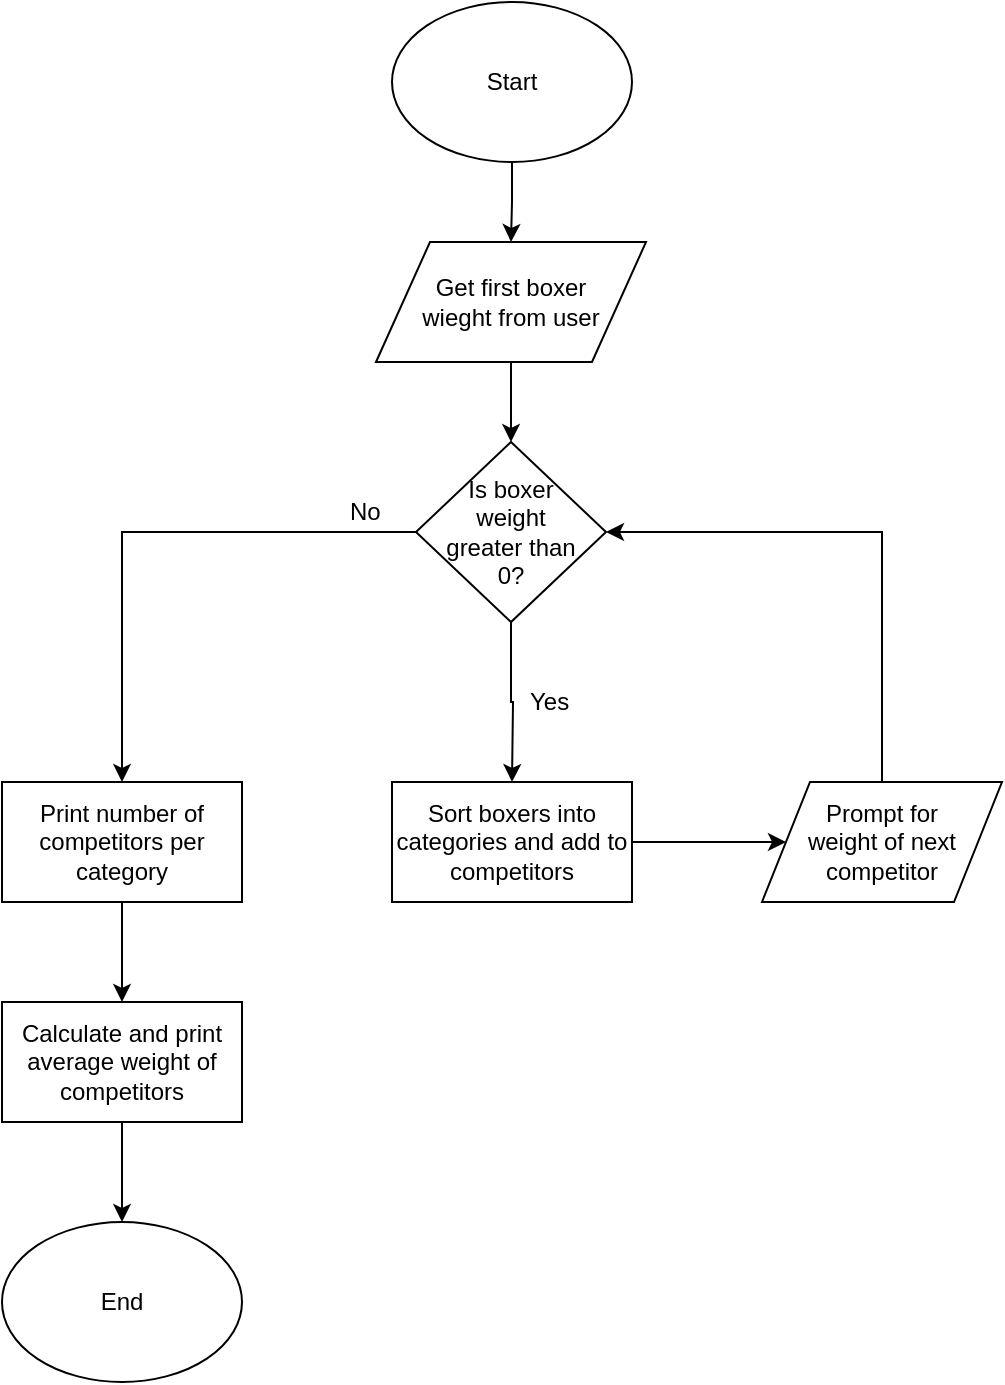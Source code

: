 <mxfile pages="1" version="11.2.8" type="device"><diagram id="wJ98B_WVMFlreOtg_Rrm" name="Page-1"><mxGraphModel dx="1408" dy="699" grid="1" gridSize="10" guides="1" tooltips="1" connect="1" arrows="1" fold="1" page="1" pageScale="1" pageWidth="850" pageHeight="1100" math="0" shadow="0"><root><mxCell id="0"/><mxCell id="1" parent="0"/><mxCell id="jnDdlXKlYdefuFe2xVOV-3" style="edgeStyle=orthogonalEdgeStyle;rounded=0;orthogonalLoop=1;jettySize=auto;html=1;exitX=0.5;exitY=1;exitDx=0;exitDy=0;entryX=0.5;entryY=0;entryDx=0;entryDy=0;" edge="1" parent="1" source="jnDdlXKlYdefuFe2xVOV-1" target="jnDdlXKlYdefuFe2xVOV-2"><mxGeometry relative="1" as="geometry"/></mxCell><mxCell id="jnDdlXKlYdefuFe2xVOV-1" value="Start" style="ellipse;whiteSpace=wrap;html=1;" vertex="1" parent="1"><mxGeometry x="365" y="50" width="120" height="80" as="geometry"/></mxCell><mxCell id="jnDdlXKlYdefuFe2xVOV-5" style="edgeStyle=orthogonalEdgeStyle;rounded=0;orthogonalLoop=1;jettySize=auto;html=1;exitX=0.5;exitY=1;exitDx=0;exitDy=0;entryX=0.5;entryY=0;entryDx=0;entryDy=0;" edge="1" parent="1" source="jnDdlXKlYdefuFe2xVOV-2" target="jnDdlXKlYdefuFe2xVOV-4"><mxGeometry relative="1" as="geometry"/></mxCell><mxCell id="jnDdlXKlYdefuFe2xVOV-2" value="Get first boxer wieght from user" style="shape=parallelogram;perimeter=parallelogramPerimeter;whiteSpace=wrap;html=1;spacingLeft=15;spacingRight=15;" vertex="1" parent="1"><mxGeometry x="357" y="170" width="135" height="60" as="geometry"/></mxCell><mxCell id="jnDdlXKlYdefuFe2xVOV-6" style="edgeStyle=orthogonalEdgeStyle;rounded=0;orthogonalLoop=1;jettySize=auto;html=1;exitX=0.5;exitY=1;exitDx=0;exitDy=0;" edge="1" parent="1" source="jnDdlXKlYdefuFe2xVOV-4"><mxGeometry relative="1" as="geometry"><mxPoint x="425" y="440" as="targetPoint"/></mxGeometry></mxCell><mxCell id="jnDdlXKlYdefuFe2xVOV-8" style="edgeStyle=orthogonalEdgeStyle;rounded=0;orthogonalLoop=1;jettySize=auto;html=1;exitX=0;exitY=0.5;exitDx=0;exitDy=0;entryX=0.5;entryY=0;entryDx=0;entryDy=0;" edge="1" parent="1" source="jnDdlXKlYdefuFe2xVOV-4" target="jnDdlXKlYdefuFe2xVOV-15"><mxGeometry relative="1" as="geometry"><mxPoint x="230" y="500" as="targetPoint"/></mxGeometry></mxCell><mxCell id="jnDdlXKlYdefuFe2xVOV-4" value="Is boxer weight greater than 0?" style="rhombus;whiteSpace=wrap;html=1;spacingLeft=10;spacingRight=10;" vertex="1" parent="1"><mxGeometry x="377" y="270" width="95" height="90" as="geometry"/></mxCell><mxCell id="jnDdlXKlYdefuFe2xVOV-7" value="Yes" style="text;html=1;resizable=0;points=[];autosize=1;align=left;verticalAlign=top;spacingTop=-4;" vertex="1" parent="1"><mxGeometry x="432" y="390" width="40" height="20" as="geometry"/></mxCell><mxCell id="jnDdlXKlYdefuFe2xVOV-9" value="No" style="text;html=1;resizable=0;points=[];autosize=1;align=left;verticalAlign=top;spacingTop=-4;" vertex="1" parent="1"><mxGeometry x="342" y="295" width="30" height="20" as="geometry"/></mxCell><mxCell id="jnDdlXKlYdefuFe2xVOV-12" style="edgeStyle=orthogonalEdgeStyle;rounded=0;orthogonalLoop=1;jettySize=auto;html=1;exitX=1;exitY=0.5;exitDx=0;exitDy=0;entryX=0;entryY=0.5;entryDx=0;entryDy=0;" edge="1" parent="1" source="jnDdlXKlYdefuFe2xVOV-10" target="jnDdlXKlYdefuFe2xVOV-13"><mxGeometry relative="1" as="geometry"><mxPoint x="560" y="450" as="targetPoint"/></mxGeometry></mxCell><mxCell id="jnDdlXKlYdefuFe2xVOV-10" value="Sort boxers into categories and add to competitors" style="rounded=0;whiteSpace=wrap;html=1;" vertex="1" parent="1"><mxGeometry x="365" y="440" width="120" height="60" as="geometry"/></mxCell><mxCell id="jnDdlXKlYdefuFe2xVOV-14" style="edgeStyle=orthogonalEdgeStyle;rounded=0;orthogonalLoop=1;jettySize=auto;html=1;exitX=0.5;exitY=0;exitDx=0;exitDy=0;entryX=1;entryY=0.5;entryDx=0;entryDy=0;" edge="1" parent="1" source="jnDdlXKlYdefuFe2xVOV-13" target="jnDdlXKlYdefuFe2xVOV-4"><mxGeometry relative="1" as="geometry"/></mxCell><mxCell id="jnDdlXKlYdefuFe2xVOV-13" value="Prompt for weight of next competitor" style="shape=parallelogram;perimeter=parallelogramPerimeter;whiteSpace=wrap;html=1;spacingLeft=15;spacingRight=15;" vertex="1" parent="1"><mxGeometry x="550" y="440" width="120" height="60" as="geometry"/></mxCell><mxCell id="jnDdlXKlYdefuFe2xVOV-18" style="edgeStyle=orthogonalEdgeStyle;rounded=0;orthogonalLoop=1;jettySize=auto;html=1;exitX=0.5;exitY=1;exitDx=0;exitDy=0;entryX=0.5;entryY=0;entryDx=0;entryDy=0;" edge="1" parent="1" source="jnDdlXKlYdefuFe2xVOV-15" target="jnDdlXKlYdefuFe2xVOV-16"><mxGeometry relative="1" as="geometry"/></mxCell><mxCell id="jnDdlXKlYdefuFe2xVOV-15" value="Print number of competitors per category" style="rounded=0;whiteSpace=wrap;html=1;" vertex="1" parent="1"><mxGeometry x="170" y="440" width="120" height="60" as="geometry"/></mxCell><mxCell id="jnDdlXKlYdefuFe2xVOV-19" style="edgeStyle=orthogonalEdgeStyle;rounded=0;orthogonalLoop=1;jettySize=auto;html=1;exitX=0.5;exitY=1;exitDx=0;exitDy=0;" edge="1" parent="1" source="jnDdlXKlYdefuFe2xVOV-16" target="jnDdlXKlYdefuFe2xVOV-17"><mxGeometry relative="1" as="geometry"/></mxCell><mxCell id="jnDdlXKlYdefuFe2xVOV-16" value="Calculate and print average weight of competitors" style="rounded=0;whiteSpace=wrap;html=1;" vertex="1" parent="1"><mxGeometry x="170" y="550" width="120" height="60" as="geometry"/></mxCell><mxCell id="jnDdlXKlYdefuFe2xVOV-17" value="End" style="ellipse;whiteSpace=wrap;html=1;" vertex="1" parent="1"><mxGeometry x="170" y="660" width="120" height="80" as="geometry"/></mxCell></root></mxGraphModel></diagram></mxfile>
